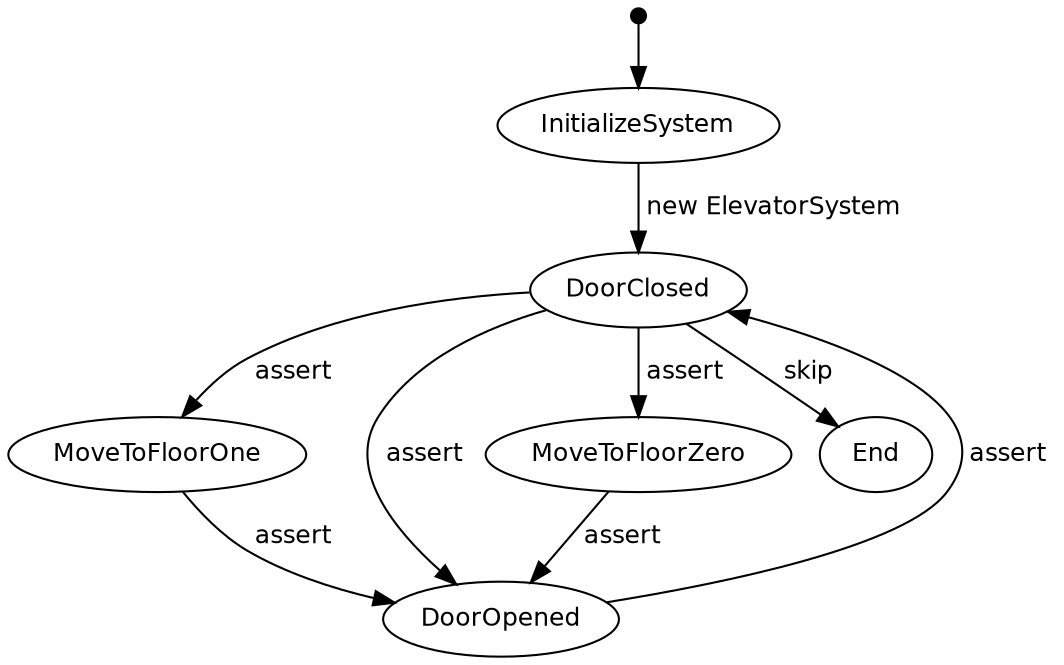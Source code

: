 digraph model {
  graph [ rankdir = "TB", ranksep="0.4", nodesep="0.2" ];
  node [ fontname = "Helvetica", fontsize="12.0", margin="0.07" ];
  edge [ fontname = "Helvetica", fontsize="12.0", margin="0.05" ];
  "" [ shape = "point", height="0.1" ];
  "" -> InitializeSystem
  InitializeSystem	-> DoorClosed [ label = " new ElevatorSystem " ];
  MoveToFloorOne	-> DoorOpened [ label = " assert " ];
  DoorClosed	-> DoorOpened [ label = " assert " ];
  DoorClosed	-> MoveToFloorZero [ label = " assert " ];
  DoorClosed	-> MoveToFloorOne [ label = " assert " ];
  DoorClosed	-> End [ label = " skip " ];
  DoorOpened	-> DoorClosed [ label = " assert " ];
  MoveToFloorZero	-> DoorOpened [ label = " assert " ];
}
